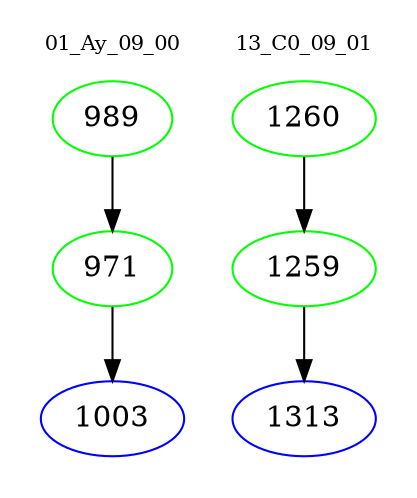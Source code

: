 digraph{
subgraph cluster_0 {
color = white
label = "01_Ay_09_00";
fontsize=10;
T0_989 [label="989", color="green"]
T0_989 -> T0_971 [color="black"]
T0_971 [label="971", color="green"]
T0_971 -> T0_1003 [color="black"]
T0_1003 [label="1003", color="blue"]
}
subgraph cluster_1 {
color = white
label = "13_C0_09_01";
fontsize=10;
T1_1260 [label="1260", color="green"]
T1_1260 -> T1_1259 [color="black"]
T1_1259 [label="1259", color="green"]
T1_1259 -> T1_1313 [color="black"]
T1_1313 [label="1313", color="blue"]
}
}
